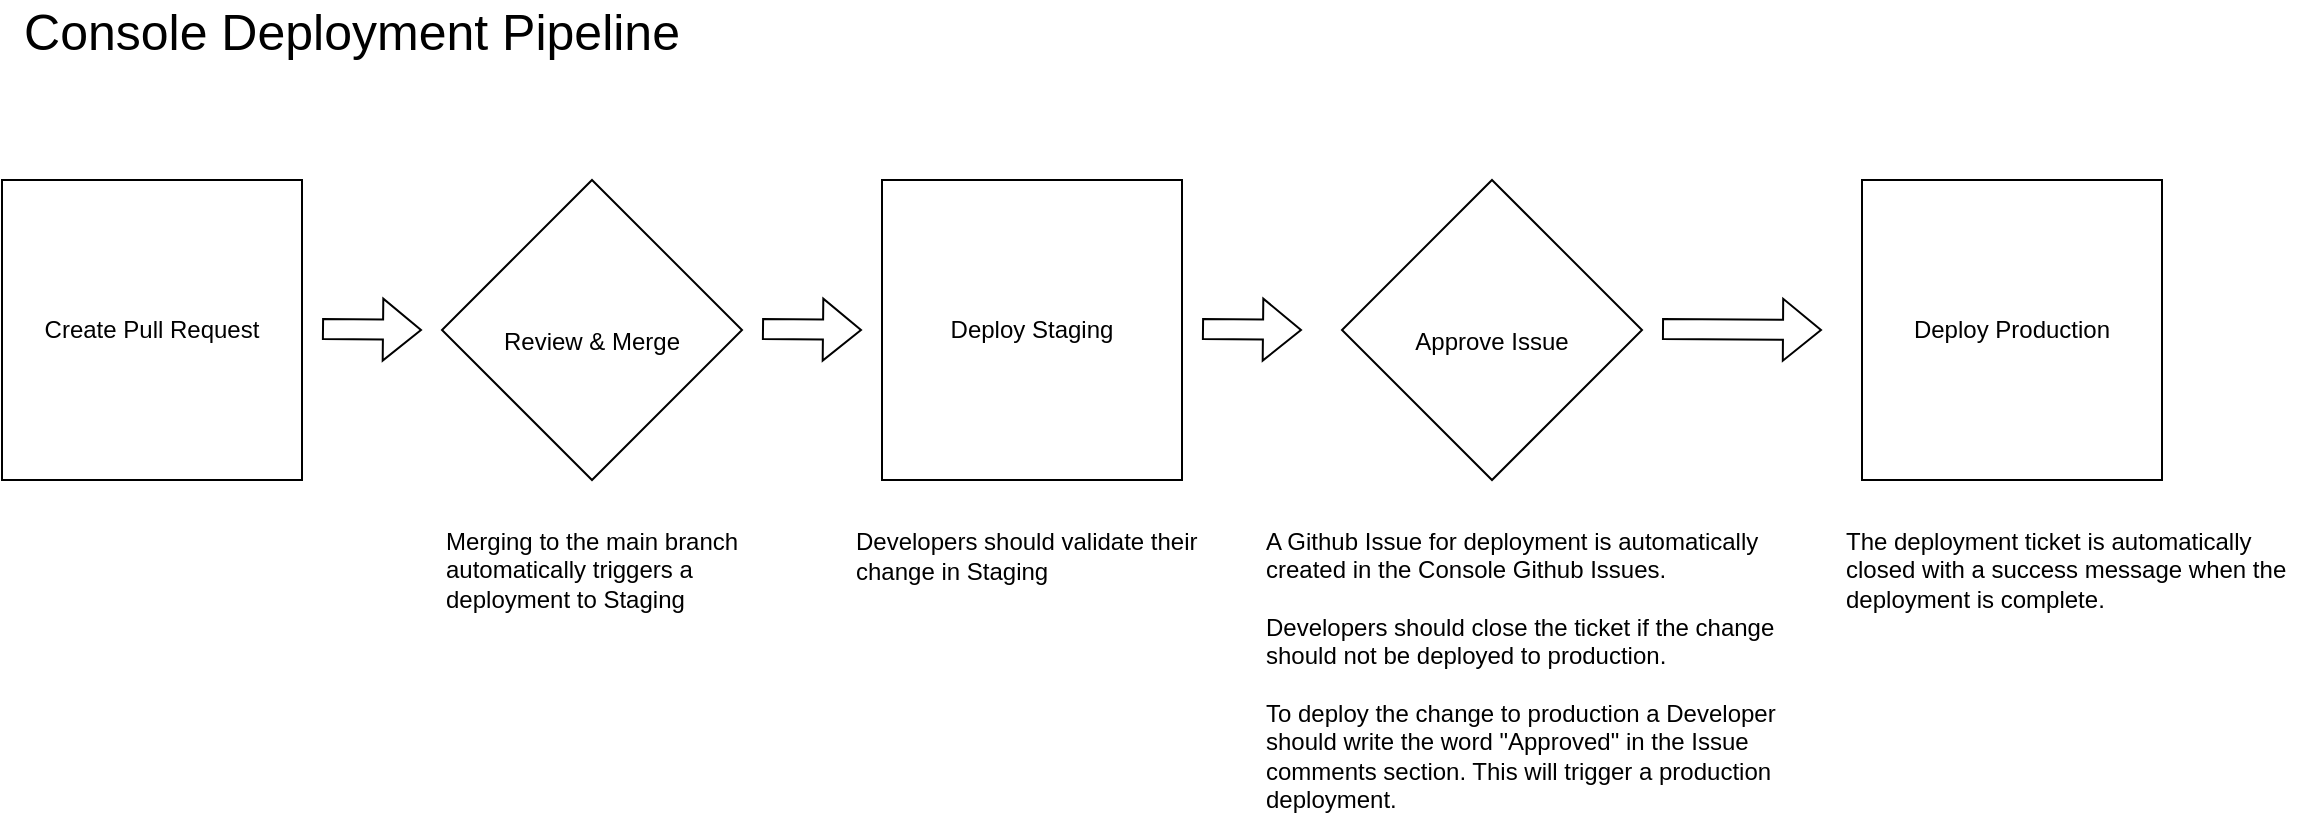 <mxfile version="20.3.7" type="device"><diagram id="Zq2rtgaPIaAR4xd7IVdF" name="Page-1"><mxGraphModel dx="1186" dy="686" grid="1" gridSize="10" guides="1" tooltips="1" connect="1" arrows="1" fold="1" page="1" pageScale="1" pageWidth="1920" pageHeight="1200" math="0" shadow="0"><root><mxCell id="0"/><mxCell id="1" parent="0"/><mxCell id="HgP15qk4N7wZhTEGcFVw-1" value="Create Pull Request" style="whiteSpace=wrap;html=1;aspect=fixed;" vertex="1" parent="1"><mxGeometry x="10" y="120" width="150" height="150" as="geometry"/></mxCell><mxCell id="HgP15qk4N7wZhTEGcFVw-2" value="&lt;font style=&quot;font-size: 25px;&quot;&gt;Console Deployment Pipeline&lt;/font&gt;" style="text;html=1;strokeColor=none;fillColor=none;align=center;verticalAlign=middle;whiteSpace=wrap;rounded=0;" vertex="1" parent="1"><mxGeometry x="10" y="30" width="350" height="30" as="geometry"/></mxCell><mxCell id="HgP15qk4N7wZhTEGcFVw-4" value="Deploy Production" style="whiteSpace=wrap;html=1;aspect=fixed;" vertex="1" parent="1"><mxGeometry x="940" y="120" width="150" height="150" as="geometry"/></mxCell><mxCell id="HgP15qk4N7wZhTEGcFVw-5" value="Deploy Staging" style="whiteSpace=wrap;html=1;aspect=fixed;" vertex="1" parent="1"><mxGeometry x="450" y="120" width="150" height="150" as="geometry"/></mxCell><mxCell id="HgP15qk4N7wZhTEGcFVw-6" value="&lt;font style=&quot;font-size: 12px;&quot;&gt;Approve Issue&lt;/font&gt;" style="rhombus;whiteSpace=wrap;html=1;fontSize=25;" vertex="1" parent="1"><mxGeometry x="680" y="120" width="150" height="150" as="geometry"/></mxCell><mxCell id="HgP15qk4N7wZhTEGcFVw-7" value="&lt;font style=&quot;font-size: 12px;&quot;&gt;Review &amp;amp; Merge&lt;/font&gt;" style="rhombus;whiteSpace=wrap;html=1;fontSize=25;" vertex="1" parent="1"><mxGeometry x="230" y="120" width="150" height="150" as="geometry"/></mxCell><mxCell id="HgP15qk4N7wZhTEGcFVw-8" value="" style="shape=flexArrow;endArrow=classic;html=1;rounded=0;fontSize=12;" edge="1" parent="1"><mxGeometry width="50" height="50" relative="1" as="geometry"><mxPoint x="170" y="194.5" as="sourcePoint"/><mxPoint x="220" y="195" as="targetPoint"/></mxGeometry></mxCell><mxCell id="HgP15qk4N7wZhTEGcFVw-10" value="" style="shape=flexArrow;endArrow=classic;html=1;rounded=0;fontSize=12;" edge="1" parent="1"><mxGeometry width="50" height="50" relative="1" as="geometry"><mxPoint x="390" y="194.5" as="sourcePoint"/><mxPoint x="440" y="195" as="targetPoint"/></mxGeometry></mxCell><mxCell id="HgP15qk4N7wZhTEGcFVw-11" value="" style="shape=flexArrow;endArrow=classic;html=1;rounded=0;fontSize=12;" edge="1" parent="1"><mxGeometry width="50" height="50" relative="1" as="geometry"><mxPoint x="610" y="194.5" as="sourcePoint"/><mxPoint x="660" y="195" as="targetPoint"/></mxGeometry></mxCell><mxCell id="HgP15qk4N7wZhTEGcFVw-12" value="" style="shape=flexArrow;endArrow=classic;html=1;rounded=0;fontSize=12;" edge="1" parent="1"><mxGeometry width="50" height="50" relative="1" as="geometry"><mxPoint x="840" y="194.5" as="sourcePoint"/><mxPoint x="920" y="195" as="targetPoint"/></mxGeometry></mxCell><mxCell id="HgP15qk4N7wZhTEGcFVw-13" value="Merging to the main branch automatically triggers a deployment to Staging" style="text;html=1;strokeColor=none;fillColor=none;align=left;verticalAlign=middle;whiteSpace=wrap;rounded=0;fontSize=12;" vertex="1" parent="1"><mxGeometry x="230" y="300" width="180" height="30" as="geometry"/></mxCell><mxCell id="HgP15qk4N7wZhTEGcFVw-14" value="Developers should validate their change in Staging" style="text;html=1;strokeColor=none;fillColor=none;align=left;verticalAlign=middle;whiteSpace=wrap;rounded=0;fontSize=12;" vertex="1" parent="1"><mxGeometry x="435" y="293" width="180" height="30" as="geometry"/></mxCell><mxCell id="HgP15qk4N7wZhTEGcFVw-15" value="A Github Issue for deployment is automatically created in the Console Github Issues.&lt;br&gt;&lt;br&gt;Developers should close the ticket if the change should not be deployed to production.&lt;br&gt;&lt;br&gt;To deploy the change to production a Developer should write the word &quot;Approved&quot; in the Issue comments section. This will trigger a production deployment." style="text;html=1;strokeColor=none;fillColor=none;align=left;verticalAlign=middle;whiteSpace=wrap;rounded=0;fontSize=12;" vertex="1" parent="1"><mxGeometry x="640" y="350" width="265" height="30" as="geometry"/></mxCell><mxCell id="HgP15qk4N7wZhTEGcFVw-16" value="The deployment ticket is automatically closed with a success message when the deployment is complete." style="text;html=1;strokeColor=none;fillColor=none;align=left;verticalAlign=middle;whiteSpace=wrap;rounded=0;fontSize=12;" vertex="1" parent="1"><mxGeometry x="930" y="300" width="230" height="30" as="geometry"/></mxCell></root></mxGraphModel></diagram></mxfile>